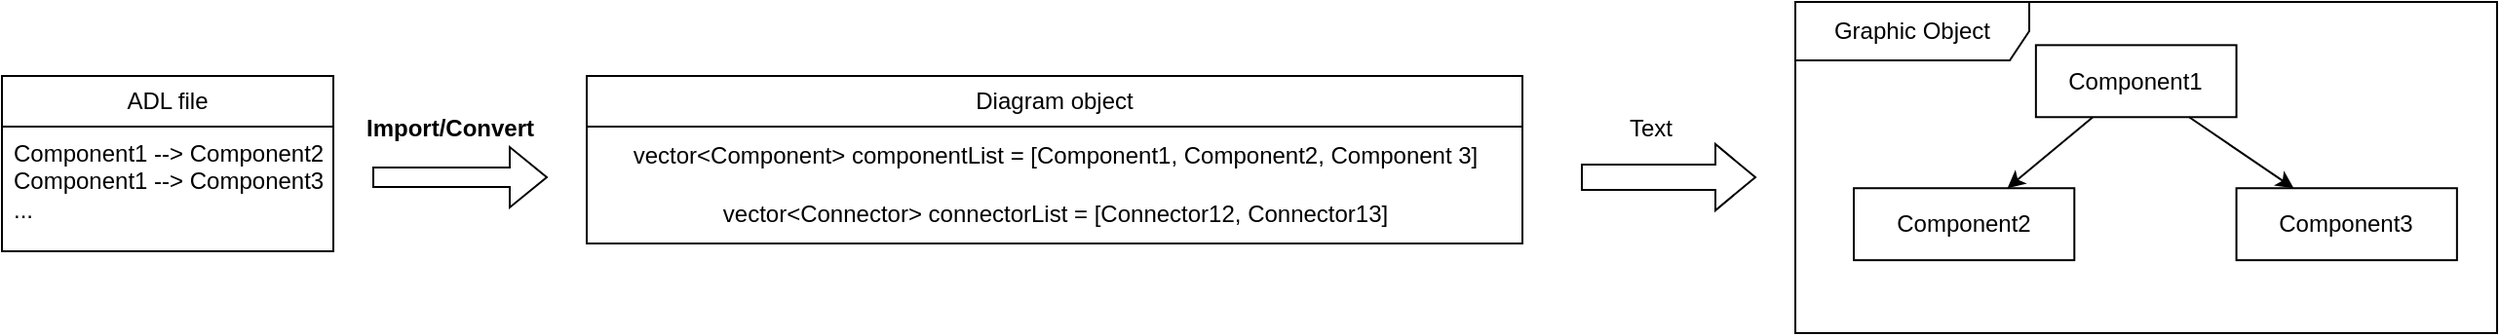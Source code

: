 <mxfile version="22.0.6" type="github">
  <diagram name="Page-1" id="YkVL4qODUjQ8gRbMIn03">
    <mxGraphModel dx="1206" dy="655" grid="1" gridSize="10" guides="1" tooltips="1" connect="1" arrows="1" fold="1" page="1" pageScale="1" pageWidth="850" pageHeight="1100" math="0" shadow="0">
      <root>
        <mxCell id="0" />
        <mxCell id="1" parent="0" />
        <mxCell id="SzpcimQVXC5Mvg5-tODH-6" value="ADL file" style="swimlane;fontStyle=0;childLayout=stackLayout;horizontal=1;startSize=26;fillColor=none;horizontalStack=0;resizeParent=1;resizeParentMax=0;resizeLast=0;collapsible=1;marginBottom=0;whiteSpace=wrap;html=1;" vertex="1" parent="1">
          <mxGeometry x="40" y="138" width="170" height="90" as="geometry" />
        </mxCell>
        <mxCell id="SzpcimQVXC5Mvg5-tODH-7" value="Component1 --&amp;gt; Component2&lt;br&gt;Component1 --&amp;gt; Component3&lt;br&gt;..." style="text;strokeColor=none;fillColor=none;align=left;verticalAlign=top;spacingLeft=4;spacingRight=4;overflow=hidden;rotatable=0;points=[[0,0.5],[1,0.5]];portConstraint=eastwest;whiteSpace=wrap;html=1;" vertex="1" parent="SzpcimQVXC5Mvg5-tODH-6">
          <mxGeometry y="26" width="170" height="64" as="geometry" />
        </mxCell>
        <mxCell id="SzpcimQVXC5Mvg5-tODH-37" value="" style="group" vertex="1" connectable="0" parent="1">
          <mxGeometry x="960" y="100" width="360" height="170" as="geometry" />
        </mxCell>
        <mxCell id="SzpcimQVXC5Mvg5-tODH-31" value="Graphic Object" style="shape=umlFrame;whiteSpace=wrap;html=1;pointerEvents=0;width=120;height=30;" vertex="1" parent="SzpcimQVXC5Mvg5-tODH-37">
          <mxGeometry width="360" height="170" as="geometry" />
        </mxCell>
        <mxCell id="SzpcimQVXC5Mvg5-tODH-32" value="Component1" style="html=1;whiteSpace=wrap;" vertex="1" parent="SzpcimQVXC5Mvg5-tODH-37">
          <mxGeometry x="123.429" y="22.174" width="102.857" height="36.957" as="geometry" />
        </mxCell>
        <mxCell id="SzpcimQVXC5Mvg5-tODH-33" value="Component2" style="html=1;whiteSpace=wrap;" vertex="1" parent="SzpcimQVXC5Mvg5-tODH-37">
          <mxGeometry x="30.003" y="95.622" width="113.143" height="36.957" as="geometry" />
        </mxCell>
        <mxCell id="SzpcimQVXC5Mvg5-tODH-35" style="rounded=0;orthogonalLoop=1;jettySize=auto;html=1;" edge="1" parent="SzpcimQVXC5Mvg5-tODH-37" source="SzpcimQVXC5Mvg5-tODH-32" target="SzpcimQVXC5Mvg5-tODH-33">
          <mxGeometry relative="1" as="geometry" />
        </mxCell>
        <mxCell id="SzpcimQVXC5Mvg5-tODH-34" value="Component3" style="html=1;whiteSpace=wrap;" vertex="1" parent="SzpcimQVXC5Mvg5-tODH-37">
          <mxGeometry x="226.286" y="95.622" width="113.143" height="36.957" as="geometry" />
        </mxCell>
        <mxCell id="SzpcimQVXC5Mvg5-tODH-36" style="rounded=0;orthogonalLoop=1;jettySize=auto;html=1;" edge="1" parent="SzpcimQVXC5Mvg5-tODH-37" source="SzpcimQVXC5Mvg5-tODH-32" target="SzpcimQVXC5Mvg5-tODH-34">
          <mxGeometry relative="1" as="geometry" />
        </mxCell>
        <mxCell id="SzpcimQVXC5Mvg5-tODH-17" value="Diagram object" style="swimlane;fontStyle=0;childLayout=stackLayout;horizontal=1;startSize=26;fillColor=none;horizontalStack=0;resizeParent=1;resizeParentMax=0;resizeLast=0;collapsible=1;marginBottom=0;whiteSpace=wrap;html=1;" vertex="1" parent="1">
          <mxGeometry x="340" y="138" width="480" height="86" as="geometry" />
        </mxCell>
        <mxCell id="SzpcimQVXC5Mvg5-tODH-21" value="vector&amp;lt;Component&amp;gt; componentList = [Component1, Component2, Component 3]" style="text;html=1;align=center;verticalAlign=middle;resizable=0;points=[];autosize=1;strokeColor=none;fillColor=none;" vertex="1" parent="SzpcimQVXC5Mvg5-tODH-17">
          <mxGeometry y="26" width="480" height="30" as="geometry" />
        </mxCell>
        <mxCell id="SzpcimQVXC5Mvg5-tODH-22" value="vector&amp;lt;Connector&amp;gt; connectorList = [Connector12, Connector13]" style="text;html=1;align=center;verticalAlign=middle;resizable=0;points=[];autosize=1;strokeColor=none;fillColor=none;" vertex="1" parent="SzpcimQVXC5Mvg5-tODH-17">
          <mxGeometry y="56" width="480" height="30" as="geometry" />
        </mxCell>
        <mxCell id="SzpcimQVXC5Mvg5-tODH-38" style="rounded=0;orthogonalLoop=1;jettySize=auto;html=1;shape=flexArrow;" edge="1" parent="1">
          <mxGeometry relative="1" as="geometry">
            <mxPoint x="230" y="190" as="sourcePoint" />
            <mxPoint x="320" y="190" as="targetPoint" />
          </mxGeometry>
        </mxCell>
        <mxCell id="SzpcimQVXC5Mvg5-tODH-41" value="" style="shape=flexArrow;endArrow=classic;html=1;rounded=0;width=13;endSize=6.5;" edge="1" parent="1">
          <mxGeometry width="50" height="50" relative="1" as="geometry">
            <mxPoint x="850" y="190" as="sourcePoint" />
            <mxPoint x="940" y="190" as="targetPoint" />
          </mxGeometry>
        </mxCell>
        <mxCell id="SzpcimQVXC5Mvg5-tODH-43" value="Import/Convert" style="text;html=1;strokeColor=none;fillColor=none;align=center;verticalAlign=middle;whiteSpace=wrap;rounded=0;fontStyle=1" vertex="1" parent="1">
          <mxGeometry x="240" y="150" width="60" height="30" as="geometry" />
        </mxCell>
        <mxCell id="SzpcimQVXC5Mvg5-tODH-45" value="Text" style="text;html=1;strokeColor=none;fillColor=none;align=center;verticalAlign=middle;whiteSpace=wrap;rounded=0;" vertex="1" parent="1">
          <mxGeometry x="856" y="150" width="60" height="30" as="geometry" />
        </mxCell>
      </root>
    </mxGraphModel>
  </diagram>
</mxfile>
